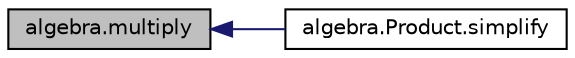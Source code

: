 digraph "algebra.multiply"
{
  edge [fontname="Helvetica",fontsize="10",labelfontname="Helvetica",labelfontsize="10"];
  node [fontname="Helvetica",fontsize="10",shape=record];
  rankdir="LR";
  Node1 [label="algebra.multiply",height=0.2,width=0.4,color="black", fillcolor="grey75", style="filled", fontcolor="black"];
  Node1 -> Node2 [dir="back",color="midnightblue",fontsize="10",style="solid",fontname="Helvetica"];
  Node2 [label="algebra.Product.simplify",height=0.2,width=0.4,color="black", fillcolor="white", style="filled",URL="$classalgebra_1_1_product.html#ab5a704e40613060d552eb58b664dffc4"];
}
